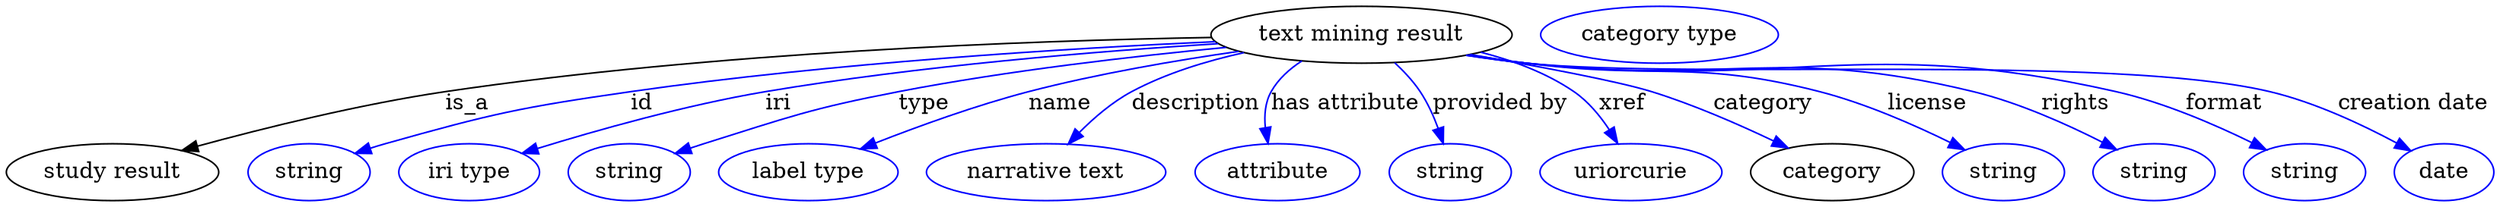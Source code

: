 digraph {
	graph [bb="0,0,1566.1,123"];
	node [label="\N"];
	"text mining result"	[height=0.5,
		label="text mining result",
		pos="851.94,105",
		width=2.6359];
	"study result"	[height=0.5,
		pos="66.944,18",
		width=1.8596];
	"text mining result" -> "study result"	[label=is_a,
		lp="289.94,61.5",
		pos="e,110.54,31.78 757.39,103.29 642.84,101.27 444.28,94.055 275.94,69 222.31,61.017 162.2,45.981 120.27,34.474"];
	id	[color=blue,
		height=0.5,
		label=string,
		pos="189.94,18",
		width=1.0652];
	"text mining result" -> id	[color=blue,
		label=id,
		lp="399.94,61.5",
		pos="e,218.94,29.954 759.67,100.59 666.7,96.305 519.31,87.187 392.94,69 323.23,58.967 305.73,55.131 237.94,36 234.84,35.124 231.64,34.151 \
228.45,33.129",
		style=solid];
	iri	[color=blue,
		height=0.5,
		label="iri type",
		pos="290.94,18",
		width=1.2277];
	"text mining result" -> iri	[color=blue,
		label=iri,
		lp="485.94,61.5",
		pos="e,324.31,29.942 761.52,99.345 685.47,94.521 574.06,85.327 477.94,69 427.76,60.476 371.5,44.535 333.92,32.939",
		style=solid];
	type	[color=blue,
		height=0.5,
		label=string,
		pos="391.94,18",
		width=1.0652];
	"text mining result" -> type	[color=blue,
		label=type,
		lp="576.94,61.5",
		pos="e,420.9,29.898 766.76,97.024 708.48,91.453 629.63,82.347 560.94,69 505.8,58.285 492.51,52.901 438.94,36 436.19,35.131 433.36,34.201 \
430.51,33.24",
		style=solid];
	name	[color=blue,
		height=0.5,
		label="label type",
		pos="504.94,18",
		width=1.5707];
	"text mining result" -> name	[color=blue,
		label=name,
		lp="662.94,61.5",
		pos="e,537.59,32.737 774.8,94.497 735.05,88.742 686,80.305 642.94,69 610.13,60.383 574.12,47.204 547.11,36.54",
		style=solid];
	description	[color=blue,
		height=0.5,
		label="narrative text",
		pos="654.94,18",
		width=2.0943];
	"text mining result" -> description	[color=blue,
		label=description,
		lp="747.44,61.5",
		pos="e,668.24,35.782 777.26,93.829 753.78,88.608 728.4,80.761 706.94,69 695.1,62.511 684.01,52.619 675.14,43.342",
		style=solid];
	"has attribute"	[color=blue,
		height=0.5,
		label=attribute,
		pos="799.94,18",
		width=1.4443];
	"text mining result" -> "has attribute"	[color=blue,
		label="has attribute",
		lp="841.94,61.5",
		pos="e,793.48,36.221 814.3,88.424 806.57,83.404 799.42,77.006 794.94,69 791.09,62.118 790.59,53.863 791.54,46.061",
		style=solid];
	"provided by"	[color=blue,
		height=0.5,
		label=string,
		pos="907.94,18",
		width=1.0652];
	"text mining result" -> "provided by"	[color=blue,
		label="provided by",
		lp="939.44,61.5",
		pos="e,903.53,36.115 872.87,87.288 878.64,81.912 884.53,75.621 888.94,69 893.65,61.938 897.42,53.545 900.32,45.671",
		style=solid];
	xref	[color=blue,
		height=0.5,
		label=uriorcurie,
		pos="1021.9,18",
		width=1.5887];
	"text mining result" -> xref	[color=blue,
		label=xref,
		lp="1016.4,61.5",
		pos="e,1013.5,36.236 927.13,93.937 947.45,88.753 968.59,80.899 985.94,69 994.94,62.829 1002.5,53.638 1008.3,44.813",
		style=solid];
	category	[height=0.5,
		pos="1148.9,18",
		width=1.4263];
	"text mining result" -> category	[color=blue,
		label=category,
		lp="1105.4,61.5",
		pos="e,1121,33.349 920.56,92.521 963.23,85.064 1013.9,75.548 1034.9,69 1061.4,60.791 1089.9,48.285 1111.8,37.834",
		style=solid];
	license	[color=blue,
		height=0.5,
		label=string,
		pos="1256.9,18",
		width=1.0652];
	"text mining result" -> license	[color=blue,
		label=license,
		lp="1208.9,61.5",
		pos="e,1232.8,32.023 919.54,92.296 931.64,90.388 944.15,88.536 955.94,87 1037.9,76.331 1060.9,89.597 1140.9,69 1169.9,61.537 1201,47.817 \
1223.7,36.635",
		style=solid];
	rights	[color=blue,
		height=0.5,
		label=string,
		pos="1351.9,18",
		width=1.0652];
	"text mining result" -> rights	[color=blue,
		label=rights,
		lp="1302.4,61.5",
		pos="e,1328.3,32.281 918.39,92.142 930.84,90.203 943.76,88.381 955.94,87 1080.7,72.853 1115.9,98.674 1237.9,69 1266.6,62.03 1297.1,48.277 \
1319.4,36.957",
		style=solid];
	format	[color=blue,
		height=0.5,
		label=string,
		pos="1446.9,18",
		width=1.0652];
	"text mining result" -> format	[color=blue,
		label=format,
		lp="1396.4,61.5",
		pos="e,1422.7,32.157 918.09,92.031 930.63,90.091 943.66,88.297 955.94,87 1120.6,69.621 1166.5,105.62 1327.9,69 1358.1,62.16 1390.3,48.166 \
1413.6,36.719",
		style=solid];
	"creation date"	[color=blue,
		height=0.5,
		label=date,
		pos="1534.9,18",
		width=0.86659];
	"text mining result" -> "creation date"	[color=blue,
		label="creation date",
		lp="1515.4,61.5",
		pos="e,1513.9,31.558 917.8,91.975 930.43,90.027 943.57,88.244 955.94,87 1059.7,76.567 1323.5,93.031 1424.9,69 1453.4,62.264 1483.5,48.042 \
1505,36.482",
		style=solid];
	"named thing_category"	[color=blue,
		height=0.5,
		label="category type",
		pos="1039.9,105",
		width=2.0762];
}
